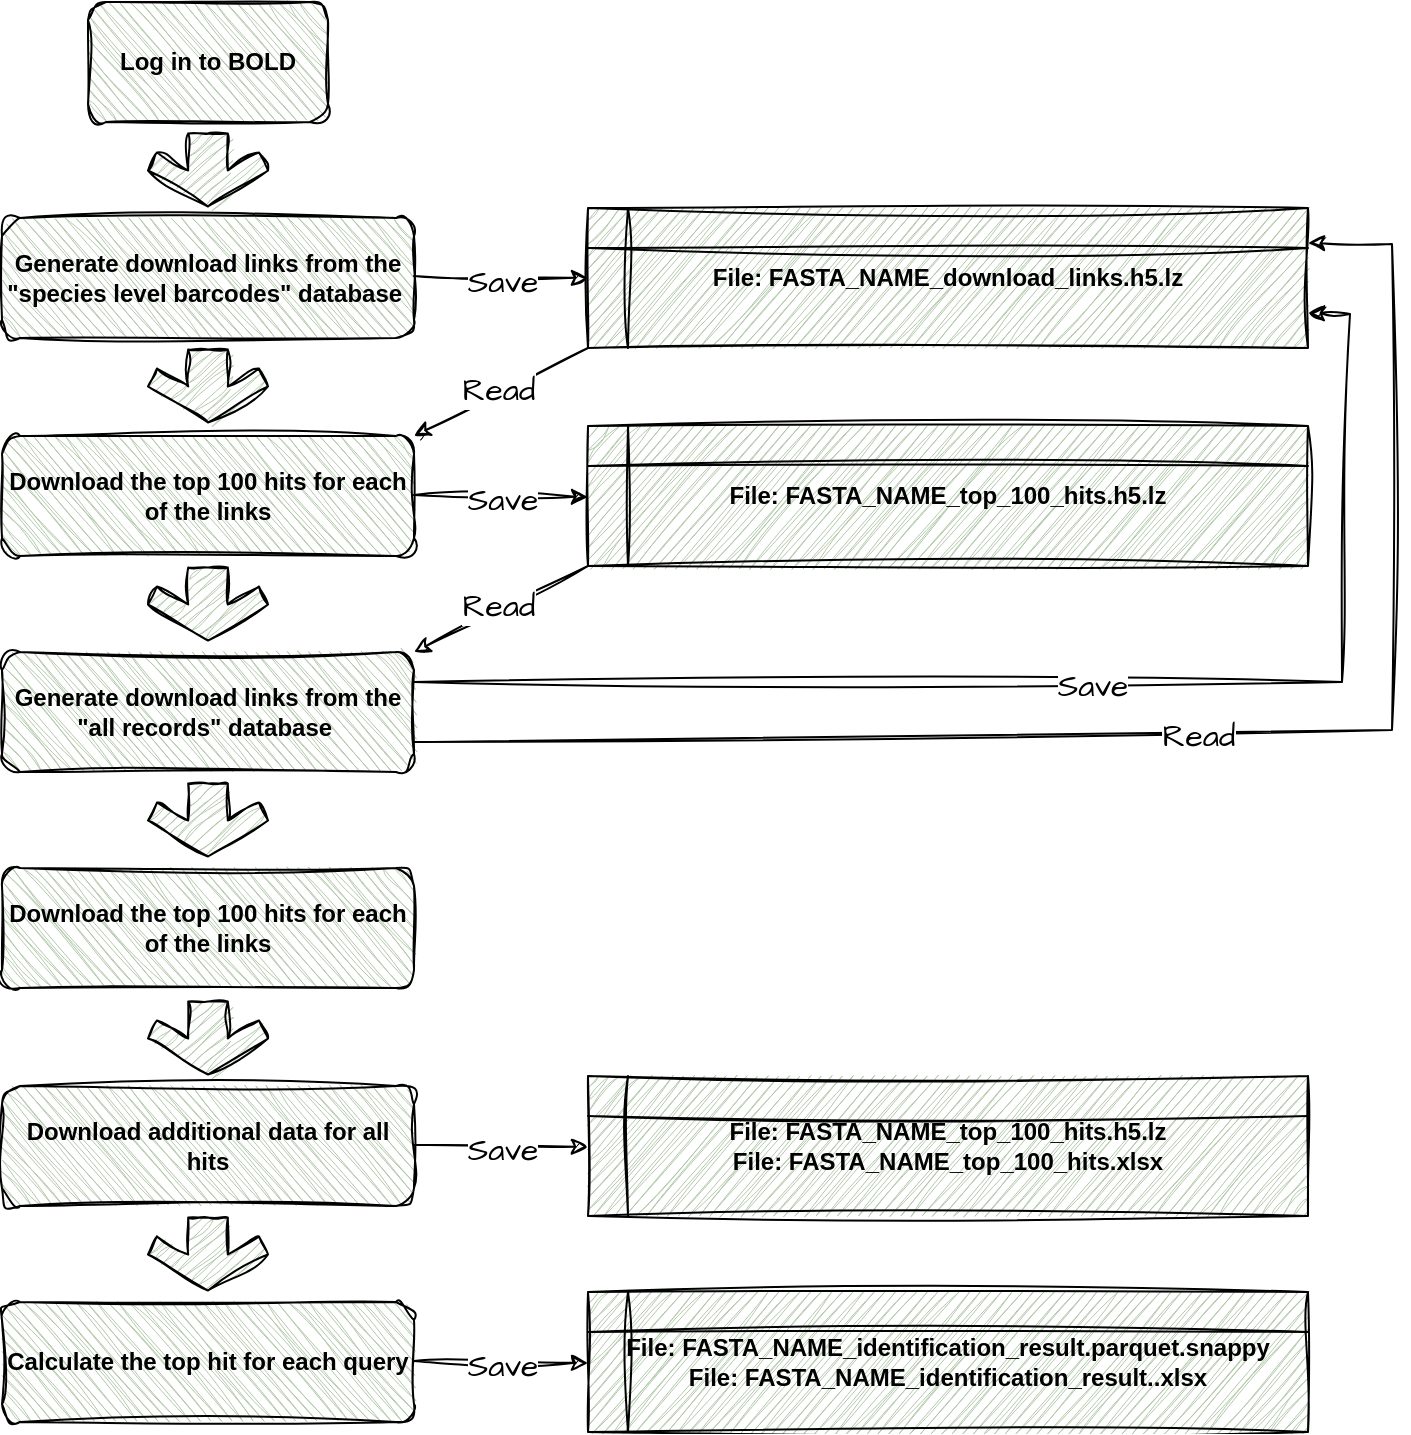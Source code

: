 <mxfile version="24.4.9" type="github">
  <diagram name="Seite-1" id="E304glDuHv-My9nMEjOT">
    <mxGraphModel dx="1434" dy="738" grid="0" gridSize="10" guides="1" tooltips="1" connect="1" arrows="1" fold="1" page="1" pageScale="1" pageWidth="827" pageHeight="1169" background="none" math="0" shadow="0">
      <root>
        <mxCell id="0" />
        <mxCell id="1" parent="0" />
        <mxCell id="v3sZ_OI-lQdHN_WBkO5k-1" value="&lt;b&gt;&lt;font face=&quot;Helvetica&quot;&gt;Log in to BOLD&lt;/font&gt;&lt;/b&gt;" style="rounded=1;whiteSpace=wrap;html=1;flipV=1;labelBackgroundColor=none;fillColor=#B2C9AB;strokeColor=#000000;fontColor=#000000;glass=0;shadow=0;sketch=1;curveFitting=1;jiggle=2;" parent="1" vertex="1">
          <mxGeometry x="80" y="40" width="120" height="60" as="geometry" />
        </mxCell>
        <mxCell id="v3sZ_OI-lQdHN_WBkO5k-2" value="&lt;b&gt;Generate download links from the &quot;species level barcodes&quot; database&amp;nbsp;&lt;/b&gt;" style="rounded=1;whiteSpace=wrap;html=1;flipV=1;labelBackgroundColor=none;fillColor=#B2C9AB;strokeColor=#000000;fontColor=#000000;sketch=1;curveFitting=1;jiggle=2;" parent="1" vertex="1">
          <mxGeometry x="37" y="148" width="206" height="60" as="geometry" />
        </mxCell>
        <mxCell id="v3sZ_OI-lQdHN_WBkO5k-3" value="&lt;b&gt;Download the top 100 hits for each of the links&lt;/b&gt;" style="rounded=1;whiteSpace=wrap;html=1;flipV=1;labelBackgroundColor=none;fillColor=#B2C9AB;strokeColor=#000000;fontColor=#000000;sketch=1;curveFitting=1;jiggle=2;" parent="1" vertex="1">
          <mxGeometry x="37" y="257" width="206" height="60" as="geometry" />
        </mxCell>
        <mxCell id="v3sZ_OI-lQdHN_WBkO5k-12" value="&lt;b&gt;File: FASTA_NAME_download_links.h5.lz&lt;/b&gt;" style="shape=internalStorage;whiteSpace=wrap;html=1;backgroundOutline=1;labelBackgroundColor=none;fillColor=#B2C9AB;strokeColor=#000000;fontColor=#000000;sketch=1;curveFitting=1;jiggle=2;" parent="1" vertex="1">
          <mxGeometry x="330" y="143" width="360" height="70" as="geometry" />
        </mxCell>
        <mxCell id="v3sZ_OI-lQdHN_WBkO5k-24" value="&lt;b&gt;File: FASTA_NAME_top_100_hits.h5.lz&lt;/b&gt;" style="shape=internalStorage;whiteSpace=wrap;html=1;backgroundOutline=1;labelBackgroundColor=none;fillColor=#B2C9AB;strokeColor=#000000;fontColor=#000000;sketch=1;curveFitting=1;jiggle=2;" parent="1" vertex="1">
          <mxGeometry x="330" y="252" width="360" height="70" as="geometry" />
        </mxCell>
        <mxCell id="v3sZ_OI-lQdHN_WBkO5k-28" value="" style="html=1;shadow=0;dashed=0;align=center;verticalAlign=middle;shape=mxgraph.arrows2.sharpArrow2;dy1=0.67;dx1=18;dx2=18;dy3=0.15;dx3=27;notch=0;rotation=90;flipV=1;labelBackgroundColor=none;fillColor=#B2C9AB;strokeColor=#000000;fontColor=#46495D;sketch=1;curveFitting=1;jiggle=2;" parent="1" vertex="1">
          <mxGeometry x="121.75" y="94" width="36.5" height="60" as="geometry" />
        </mxCell>
        <mxCell id="v3sZ_OI-lQdHN_WBkO5k-29" value="" style="html=1;shadow=0;dashed=0;align=center;verticalAlign=middle;shape=mxgraph.arrows2.sharpArrow2;dy1=0.67;dx1=18;dx2=18;dy3=0.15;dx3=27;notch=0;rotation=90;flipV=1;labelBackgroundColor=none;fillColor=#B2C9AB;strokeColor=#000000;fontColor=#46495D;sketch=1;curveFitting=1;jiggle=2;" parent="1" vertex="1">
          <mxGeometry x="121.75" y="202" width="36.5" height="60" as="geometry" />
        </mxCell>
        <mxCell id="qcUZMT7_kW-sap-ayvWj-1" value="&lt;b&gt;Generate download links from the &quot;all records&quot; database&amp;nbsp;&lt;/b&gt;" style="rounded=1;whiteSpace=wrap;html=1;flipV=1;labelBackgroundColor=none;fillColor=#B2C9AB;strokeColor=#000000;fontColor=#000000;sketch=1;curveFitting=1;jiggle=2;" parent="1" vertex="1">
          <mxGeometry x="37" y="365" width="206" height="60" as="geometry" />
        </mxCell>
        <mxCell id="qcUZMT7_kW-sap-ayvWj-2" value="" style="html=1;shadow=0;dashed=0;align=center;verticalAlign=middle;shape=mxgraph.arrows2.sharpArrow2;dy1=0.67;dx1=18;dx2=18;dy3=0.15;dx3=27;notch=0;rotation=90;flipV=1;labelBackgroundColor=none;fillColor=#B2C9AB;strokeColor=#000000;fontColor=#46495D;sketch=1;curveFitting=1;jiggle=2;" parent="1" vertex="1">
          <mxGeometry x="121.75" y="311" width="36.5" height="60" as="geometry" />
        </mxCell>
        <mxCell id="qcUZMT7_kW-sap-ayvWj-12" value="&lt;b&gt;Download the top 100 hits for each of the links&lt;/b&gt;" style="rounded=1;whiteSpace=wrap;html=1;flipV=1;labelBackgroundColor=none;fillColor=#B2C9AB;strokeColor=#000000;fontColor=#000000;sketch=1;curveFitting=1;jiggle=2;" parent="1" vertex="1">
          <mxGeometry x="37" y="473" width="206" height="60" as="geometry" />
        </mxCell>
        <mxCell id="qcUZMT7_kW-sap-ayvWj-13" value="" style="html=1;shadow=0;dashed=0;align=center;verticalAlign=middle;shape=mxgraph.arrows2.sharpArrow2;dy1=0.67;dx1=18;dx2=18;dy3=0.15;dx3=27;notch=0;rotation=90;flipV=1;labelBackgroundColor=none;fillColor=#B2C9AB;strokeColor=#000000;fontColor=#46495D;sketch=1;curveFitting=1;jiggle=2;" parent="1" vertex="1">
          <mxGeometry x="121.75" y="419" width="36.5" height="60" as="geometry" />
        </mxCell>
        <mxCell id="qcUZMT7_kW-sap-ayvWj-19" value="" style="html=1;shadow=0;dashed=0;align=center;verticalAlign=middle;shape=mxgraph.arrows2.sharpArrow2;dy1=0.67;dx1=18;dx2=18;dy3=0.15;dx3=27;notch=0;rotation=90;flipV=1;labelBackgroundColor=none;fillColor=#B2C9AB;strokeColor=#000000;fontColor=#46495D;sketch=1;curveFitting=1;jiggle=2;" parent="1" vertex="1">
          <mxGeometry x="121.75" y="528" width="36.5" height="60" as="geometry" />
        </mxCell>
        <mxCell id="qcUZMT7_kW-sap-ayvWj-20" value="&lt;b&gt;Download additional data for all hits&lt;/b&gt;" style="rounded=1;whiteSpace=wrap;html=1;flipV=1;labelBackgroundColor=none;fillColor=#B2C9AB;strokeColor=#000000;fontColor=#000000;sketch=1;curveFitting=1;jiggle=2;" parent="1" vertex="1">
          <mxGeometry x="37" y="582" width="206" height="60" as="geometry" />
        </mxCell>
        <mxCell id="qcUZMT7_kW-sap-ayvWj-23" value="&lt;b&gt;File: FASTA_NAME_top_100_hits.h5.lz&lt;/b&gt;&lt;div&gt;&lt;b&gt;File: FASTA_NAME_top_100_hits.xlsx&lt;/b&gt;&lt;br&gt;&lt;/div&gt;" style="shape=internalStorage;whiteSpace=wrap;html=1;backgroundOutline=1;labelBackgroundColor=none;fillColor=#B2C9AB;strokeColor=#000000;fontColor=#000000;sketch=1;curveFitting=1;jiggle=2;" parent="1" vertex="1">
          <mxGeometry x="330" y="577" width="360" height="70" as="geometry" />
        </mxCell>
        <mxCell id="qcUZMT7_kW-sap-ayvWj-26" value="&lt;b&gt;Calculate the top hit for each query&lt;/b&gt;" style="rounded=1;whiteSpace=wrap;html=1;flipV=1;labelBackgroundColor=none;fillColor=#B2C9AB;strokeColor=#000000;fontColor=#000000;sketch=1;curveFitting=1;jiggle=2;" parent="1" vertex="1">
          <mxGeometry x="37" y="690" width="206" height="60" as="geometry" />
        </mxCell>
        <mxCell id="qcUZMT7_kW-sap-ayvWj-27" value="" style="html=1;shadow=0;dashed=0;align=center;verticalAlign=middle;shape=mxgraph.arrows2.sharpArrow2;dy1=0.67;dx1=18;dx2=18;dy3=0.15;dx3=27;notch=0;rotation=90;flipV=1;labelBackgroundColor=none;fillColor=#B2C9AB;strokeColor=#000000;fontColor=#46495D;sketch=1;curveFitting=1;jiggle=2;" parent="1" vertex="1">
          <mxGeometry x="121.75" y="636" width="36.5" height="60" as="geometry" />
        </mxCell>
        <mxCell id="qcUZMT7_kW-sap-ayvWj-30" value="&lt;b&gt;File: FASTA_NAME_identification_result.parquet.snappy&lt;/b&gt;&lt;div&gt;&lt;b&gt;File: FASTA_NAME_identification_result..xlsx&lt;/b&gt;&lt;br&gt;&lt;/div&gt;" style="shape=internalStorage;whiteSpace=wrap;html=1;backgroundOutline=1;labelBackgroundColor=none;fillColor=#B2C9AB;strokeColor=#000000;fontColor=#000000;sketch=1;curveFitting=1;jiggle=2;" parent="1" vertex="1">
          <mxGeometry x="330" y="685" width="360" height="70" as="geometry" />
        </mxCell>
        <mxCell id="4RQInvYUfKSB-_xPZgyC-5" value="" style="endArrow=classic;html=1;rounded=0;sketch=1;hachureGap=4;jiggle=2;curveFitting=1;fontFamily=Architects Daughter;fontSource=https%3A%2F%2Ffonts.googleapis.com%2Fcss%3Ffamily%3DArchitects%2BDaughter;entryX=0;entryY=0.5;entryDx=0;entryDy=0;" edge="1" parent="1" target="v3sZ_OI-lQdHN_WBkO5k-12">
          <mxGeometry relative="1" as="geometry">
            <mxPoint x="243" y="177" as="sourcePoint" />
            <mxPoint x="328" y="179" as="targetPoint" />
          </mxGeometry>
        </mxCell>
        <mxCell id="4RQInvYUfKSB-_xPZgyC-6" value="&lt;b&gt;Save&lt;/b&gt;" style="edgeLabel;resizable=0;html=1;;align=center;verticalAlign=middle;sketch=1;hachureGap=4;jiggle=2;curveFitting=1;fontFamily=Architects Daughter;fontSource=https%3A%2F%2Ffonts.googleapis.com%2Fcss%3Ffamily%3DArchitects%2BDaughter;" connectable="0" vertex="1" parent="4RQInvYUfKSB-_xPZgyC-5">
          <mxGeometry relative="1" as="geometry" />
        </mxCell>
        <mxCell id="4RQInvYUfKSB-_xPZgyC-10" value="&lt;font style=&quot;font-size: 16px;&quot;&gt;Save&lt;/font&gt;" style="edgeLabel;html=1;align=center;verticalAlign=middle;resizable=0;points=[];sketch=1;hachureGap=4;jiggle=2;curveFitting=1;fontFamily=Architects Daughter;fontSource=https%3A%2F%2Ffonts.googleapis.com%2Fcss%3Ffamily%3DArchitects%2BDaughter;" vertex="1" connectable="0" parent="4RQInvYUfKSB-_xPZgyC-5">
          <mxGeometry x="0.012" y="-2" relative="1" as="geometry">
            <mxPoint as="offset" />
          </mxGeometry>
        </mxCell>
        <mxCell id="4RQInvYUfKSB-_xPZgyC-11" value="" style="endArrow=classic;html=1;rounded=0;sketch=1;hachureGap=4;jiggle=2;curveFitting=1;fontFamily=Architects Daughter;fontSource=https%3A%2F%2Ffonts.googleapis.com%2Fcss%3Ffamily%3DArchitects%2BDaughter;entryX=0;entryY=0.5;entryDx=0;entryDy=0;" edge="1" parent="1">
          <mxGeometry relative="1" as="geometry">
            <mxPoint x="243" y="286.5" as="sourcePoint" />
            <mxPoint x="330" y="287.5" as="targetPoint" />
          </mxGeometry>
        </mxCell>
        <mxCell id="4RQInvYUfKSB-_xPZgyC-12" value="&lt;b&gt;Save&lt;/b&gt;" style="edgeLabel;resizable=0;html=1;;align=center;verticalAlign=middle;sketch=1;hachureGap=4;jiggle=2;curveFitting=1;fontFamily=Architects Daughter;fontSource=https%3A%2F%2Ffonts.googleapis.com%2Fcss%3Ffamily%3DArchitects%2BDaughter;" connectable="0" vertex="1" parent="4RQInvYUfKSB-_xPZgyC-11">
          <mxGeometry relative="1" as="geometry" />
        </mxCell>
        <mxCell id="4RQInvYUfKSB-_xPZgyC-13" value="&lt;font style=&quot;font-size: 16px;&quot;&gt;Save&lt;/font&gt;" style="edgeLabel;html=1;align=center;verticalAlign=middle;resizable=0;points=[];sketch=1;hachureGap=4;jiggle=2;curveFitting=1;fontFamily=Architects Daughter;fontSource=https%3A%2F%2Ffonts.googleapis.com%2Fcss%3Ffamily%3DArchitects%2BDaughter;" vertex="1" connectable="0" parent="4RQInvYUfKSB-_xPZgyC-11">
          <mxGeometry x="0.012" y="-2" relative="1" as="geometry">
            <mxPoint as="offset" />
          </mxGeometry>
        </mxCell>
        <mxCell id="4RQInvYUfKSB-_xPZgyC-14" value="" style="endArrow=classic;html=1;rounded=0;sketch=1;hachureGap=4;jiggle=2;curveFitting=1;fontFamily=Architects Daughter;fontSource=https%3A%2F%2Ffonts.googleapis.com%2Fcss%3Ffamily%3DArchitects%2BDaughter;entryX=0;entryY=0.5;entryDx=0;entryDy=0;" edge="1" parent="1">
          <mxGeometry relative="1" as="geometry">
            <mxPoint x="243" y="611.5" as="sourcePoint" />
            <mxPoint x="330" y="612.5" as="targetPoint" />
          </mxGeometry>
        </mxCell>
        <mxCell id="4RQInvYUfKSB-_xPZgyC-15" value="&lt;b&gt;Save&lt;/b&gt;" style="edgeLabel;resizable=0;html=1;;align=center;verticalAlign=middle;sketch=1;hachureGap=4;jiggle=2;curveFitting=1;fontFamily=Architects Daughter;fontSource=https%3A%2F%2Ffonts.googleapis.com%2Fcss%3Ffamily%3DArchitects%2BDaughter;" connectable="0" vertex="1" parent="4RQInvYUfKSB-_xPZgyC-14">
          <mxGeometry relative="1" as="geometry" />
        </mxCell>
        <mxCell id="4RQInvYUfKSB-_xPZgyC-16" value="&lt;font style=&quot;font-size: 16px;&quot;&gt;Save&lt;/font&gt;" style="edgeLabel;html=1;align=center;verticalAlign=middle;resizable=0;points=[];sketch=1;hachureGap=4;jiggle=2;curveFitting=1;fontFamily=Architects Daughter;fontSource=https%3A%2F%2Ffonts.googleapis.com%2Fcss%3Ffamily%3DArchitects%2BDaughter;" vertex="1" connectable="0" parent="4RQInvYUfKSB-_xPZgyC-14">
          <mxGeometry x="0.012" y="-2" relative="1" as="geometry">
            <mxPoint as="offset" />
          </mxGeometry>
        </mxCell>
        <mxCell id="4RQInvYUfKSB-_xPZgyC-17" value="" style="endArrow=classic;html=1;rounded=0;sketch=1;hachureGap=4;jiggle=2;curveFitting=1;fontFamily=Architects Daughter;fontSource=https%3A%2F%2Ffonts.googleapis.com%2Fcss%3Ffamily%3DArchitects%2BDaughter;entryX=0;entryY=0.5;entryDx=0;entryDy=0;" edge="1" parent="1">
          <mxGeometry relative="1" as="geometry">
            <mxPoint x="243" y="719.5" as="sourcePoint" />
            <mxPoint x="330" y="720.5" as="targetPoint" />
          </mxGeometry>
        </mxCell>
        <mxCell id="4RQInvYUfKSB-_xPZgyC-18" value="&lt;b&gt;Save&lt;/b&gt;" style="edgeLabel;resizable=0;html=1;;align=center;verticalAlign=middle;sketch=1;hachureGap=4;jiggle=2;curveFitting=1;fontFamily=Architects Daughter;fontSource=https%3A%2F%2Ffonts.googleapis.com%2Fcss%3Ffamily%3DArchitects%2BDaughter;" connectable="0" vertex="1" parent="4RQInvYUfKSB-_xPZgyC-17">
          <mxGeometry relative="1" as="geometry" />
        </mxCell>
        <mxCell id="4RQInvYUfKSB-_xPZgyC-19" value="&lt;font style=&quot;font-size: 16px;&quot;&gt;Save&lt;/font&gt;" style="edgeLabel;html=1;align=center;verticalAlign=middle;resizable=0;points=[];sketch=1;hachureGap=4;jiggle=2;curveFitting=1;fontFamily=Architects Daughter;fontSource=https%3A%2F%2Ffonts.googleapis.com%2Fcss%3Ffamily%3DArchitects%2BDaughter;" vertex="1" connectable="0" parent="4RQInvYUfKSB-_xPZgyC-17">
          <mxGeometry x="0.012" y="-2" relative="1" as="geometry">
            <mxPoint as="offset" />
          </mxGeometry>
        </mxCell>
        <mxCell id="4RQInvYUfKSB-_xPZgyC-20" value="" style="endArrow=classic;html=1;rounded=0;sketch=1;hachureGap=4;jiggle=2;curveFitting=1;fontFamily=Architects Daughter;fontSource=https%3A%2F%2Ffonts.googleapis.com%2Fcss%3Ffamily%3DArchitects%2BDaughter;entryX=1;entryY=0;entryDx=0;entryDy=0;exitX=0;exitY=1;exitDx=0;exitDy=0;" edge="1" parent="1" source="v3sZ_OI-lQdHN_WBkO5k-12" target="v3sZ_OI-lQdHN_WBkO5k-3">
          <mxGeometry relative="1" as="geometry">
            <mxPoint x="253" y="187" as="sourcePoint" />
            <mxPoint x="340" y="188" as="targetPoint" />
          </mxGeometry>
        </mxCell>
        <mxCell id="4RQInvYUfKSB-_xPZgyC-21" value="&lt;b&gt;Save&lt;/b&gt;" style="edgeLabel;resizable=0;html=1;;align=center;verticalAlign=middle;sketch=1;hachureGap=4;jiggle=2;curveFitting=1;fontFamily=Architects Daughter;fontSource=https%3A%2F%2Ffonts.googleapis.com%2Fcss%3Ffamily%3DArchitects%2BDaughter;" connectable="0" vertex="1" parent="4RQInvYUfKSB-_xPZgyC-20">
          <mxGeometry relative="1" as="geometry" />
        </mxCell>
        <mxCell id="4RQInvYUfKSB-_xPZgyC-22" value="&lt;font style=&quot;font-size: 16px;&quot;&gt;Read&lt;/font&gt;" style="edgeLabel;html=1;align=center;verticalAlign=middle;resizable=0;points=[];sketch=1;hachureGap=4;jiggle=2;curveFitting=1;fontFamily=Architects Daughter;fontSource=https%3A%2F%2Ffonts.googleapis.com%2Fcss%3Ffamily%3DArchitects%2BDaughter;" vertex="1" connectable="0" parent="4RQInvYUfKSB-_xPZgyC-20">
          <mxGeometry x="0.012" y="-2" relative="1" as="geometry">
            <mxPoint as="offset" />
          </mxGeometry>
        </mxCell>
        <mxCell id="4RQInvYUfKSB-_xPZgyC-23" value="" style="endArrow=classic;html=1;rounded=0;sketch=1;hachureGap=4;jiggle=2;curveFitting=1;fontFamily=Architects Daughter;fontSource=https%3A%2F%2Ffonts.googleapis.com%2Fcss%3Ffamily%3DArchitects%2BDaughter;entryX=1;entryY=0;entryDx=0;entryDy=0;exitX=0;exitY=1;exitDx=0;exitDy=0;" edge="1" parent="1" source="v3sZ_OI-lQdHN_WBkO5k-24" target="qcUZMT7_kW-sap-ayvWj-1">
          <mxGeometry relative="1" as="geometry">
            <mxPoint x="330" y="321" as="sourcePoint" />
            <mxPoint x="243" y="365" as="targetPoint" />
          </mxGeometry>
        </mxCell>
        <mxCell id="4RQInvYUfKSB-_xPZgyC-24" value="&lt;b&gt;Save&lt;/b&gt;" style="edgeLabel;resizable=0;html=1;;align=center;verticalAlign=middle;sketch=1;hachureGap=4;jiggle=2;curveFitting=1;fontFamily=Architects Daughter;fontSource=https%3A%2F%2Ffonts.googleapis.com%2Fcss%3Ffamily%3DArchitects%2BDaughter;" connectable="0" vertex="1" parent="4RQInvYUfKSB-_xPZgyC-23">
          <mxGeometry relative="1" as="geometry" />
        </mxCell>
        <mxCell id="4RQInvYUfKSB-_xPZgyC-25" value="&lt;font style=&quot;font-size: 16px;&quot;&gt;Read&lt;/font&gt;" style="edgeLabel;html=1;align=center;verticalAlign=middle;resizable=0;points=[];sketch=1;hachureGap=4;jiggle=2;curveFitting=1;fontFamily=Architects Daughter;fontSource=https%3A%2F%2Ffonts.googleapis.com%2Fcss%3Ffamily%3DArchitects%2BDaughter;" vertex="1" connectable="0" parent="4RQInvYUfKSB-_xPZgyC-23">
          <mxGeometry x="0.012" y="-2" relative="1" as="geometry">
            <mxPoint as="offset" />
          </mxGeometry>
        </mxCell>
        <mxCell id="4RQInvYUfKSB-_xPZgyC-26" value="" style="endArrow=classic;html=1;rounded=0;sketch=1;hachureGap=4;jiggle=2;curveFitting=1;fontFamily=Architects Daughter;fontSource=https%3A%2F%2Ffonts.googleapis.com%2Fcss%3Ffamily%3DArchitects%2BDaughter;entryX=1;entryY=0.75;entryDx=0;entryDy=0;exitX=1;exitY=0.25;exitDx=0;exitDy=0;" edge="1" parent="1" source="qcUZMT7_kW-sap-ayvWj-1" target="v3sZ_OI-lQdHN_WBkO5k-12">
          <mxGeometry relative="1" as="geometry">
            <mxPoint x="243" y="386" as="sourcePoint" />
            <mxPoint x="709" y="90" as="targetPoint" />
            <Array as="points">
              <mxPoint x="707" y="380" />
              <mxPoint x="711" y="196" />
            </Array>
          </mxGeometry>
        </mxCell>
        <mxCell id="4RQInvYUfKSB-_xPZgyC-27" value="&lt;b&gt;Save&lt;/b&gt;" style="edgeLabel;resizable=0;html=1;;align=center;verticalAlign=middle;sketch=1;hachureGap=4;jiggle=2;curveFitting=1;fontFamily=Architects Daughter;fontSource=https%3A%2F%2Ffonts.googleapis.com%2Fcss%3Ffamily%3DArchitects%2BDaughter;" connectable="0" vertex="1" parent="4RQInvYUfKSB-_xPZgyC-26">
          <mxGeometry relative="1" as="geometry" />
        </mxCell>
        <mxCell id="4RQInvYUfKSB-_xPZgyC-28" value="&lt;font style=&quot;font-size: 16px;&quot;&gt;Save&lt;/font&gt;" style="edgeLabel;html=1;align=center;verticalAlign=middle;resizable=0;points=[];sketch=1;hachureGap=4;jiggle=2;curveFitting=1;fontFamily=Architects Daughter;fontSource=https%3A%2F%2Ffonts.googleapis.com%2Fcss%3Ffamily%3DArchitects%2BDaughter;" vertex="1" connectable="0" parent="4RQInvYUfKSB-_xPZgyC-26">
          <mxGeometry x="0.012" y="-2" relative="1" as="geometry">
            <mxPoint as="offset" />
          </mxGeometry>
        </mxCell>
        <mxCell id="4RQInvYUfKSB-_xPZgyC-30" value="" style="endArrow=classic;html=1;rounded=0;sketch=1;hachureGap=4;jiggle=2;curveFitting=1;fontFamily=Architects Daughter;fontSource=https%3A%2F%2Ffonts.googleapis.com%2Fcss%3Ffamily%3DArchitects%2BDaughter;exitX=1;exitY=0.75;exitDx=0;exitDy=0;entryX=1;entryY=0.25;entryDx=0;entryDy=0;" edge="1" parent="1" source="qcUZMT7_kW-sap-ayvWj-1" target="v3sZ_OI-lQdHN_WBkO5k-12">
          <mxGeometry relative="1" as="geometry">
            <mxPoint x="369" y="427.5" as="sourcePoint" />
            <mxPoint x="740" y="73" as="targetPoint" />
            <Array as="points">
              <mxPoint x="732" y="404" />
              <mxPoint x="732" y="161" />
            </Array>
          </mxGeometry>
        </mxCell>
        <mxCell id="4RQInvYUfKSB-_xPZgyC-31" value="&lt;b&gt;Save&lt;/b&gt;" style="edgeLabel;resizable=0;html=1;;align=center;verticalAlign=middle;sketch=1;hachureGap=4;jiggle=2;curveFitting=1;fontFamily=Architects Daughter;fontSource=https%3A%2F%2Ffonts.googleapis.com%2Fcss%3Ffamily%3DArchitects%2BDaughter;" connectable="0" vertex="1" parent="4RQInvYUfKSB-_xPZgyC-30">
          <mxGeometry relative="1" as="geometry" />
        </mxCell>
        <mxCell id="4RQInvYUfKSB-_xPZgyC-32" value="&lt;font style=&quot;font-size: 16px;&quot;&gt;Read&lt;/font&gt;" style="edgeLabel;html=1;align=center;verticalAlign=middle;resizable=0;points=[];sketch=1;hachureGap=4;jiggle=2;curveFitting=1;fontFamily=Architects Daughter;fontSource=https%3A%2F%2Ffonts.googleapis.com%2Fcss%3Ffamily%3DArchitects%2BDaughter;" vertex="1" connectable="0" parent="4RQInvYUfKSB-_xPZgyC-30">
          <mxGeometry x="0.012" y="-2" relative="1" as="geometry">
            <mxPoint as="offset" />
          </mxGeometry>
        </mxCell>
      </root>
    </mxGraphModel>
  </diagram>
</mxfile>
